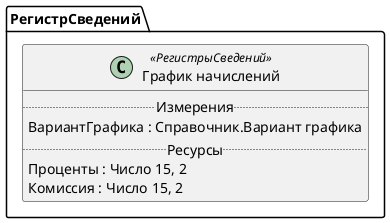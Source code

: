﻿@startuml ГрафикНачисленийКредитовИДепозитов
'!include templates.wsd
'..\include templates.wsd
class РегистрСведений.ГрафикНачисленийКредитовИДепозитов as "График начислений" <<РегистрыСведений>>
{
..Измерения..
ВариантГрафика : Справочник.Вариант графика
..Ресурсы..
Проценты : Число 15, 2
Комиссия : Число 15, 2
}
@enduml
